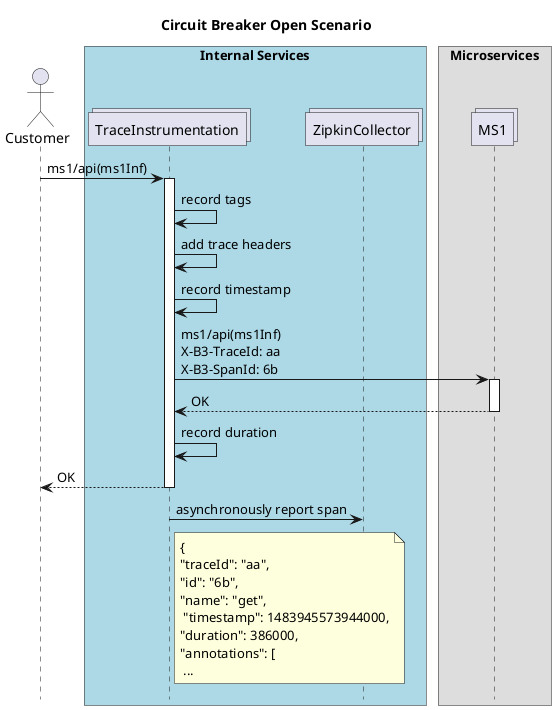@startuml CustomerRegistrationScenario
!pragma teoz true

title "Circuit Breaker Open Scenario"

hide footbox
actor Customer


box "Internal Services" #LightBlue
collections TraceInstrumentation
collections ZipkinCollector
end box

box "Microservices"
collections MS1
end box

Customer -> TraceInstrumentation ++ : ms1/api(ms1Inf)
TraceInstrumentation -> TraceInstrumentation : record tags
TraceInstrumentation -> TraceInstrumentation : add trace headers
TraceInstrumentation -> TraceInstrumentation : record timestamp
TraceInstrumentation -> MS1 ++ : ms1/api(ms1Inf) \nX-B3-TraceId: aa \nX-B3-SpanId: 6b 
return OK
TraceInstrumentation -> TraceInstrumentation : record duration
return OK
TraceInstrumentation -> ZipkinCollector : asynchronously report span
note right TraceInstrumentation: {\n"traceId": "aa", \n"id": "6b",\n"name": "get", \n "timestamp": 1483945573944000,\n"duration": 386000, \n"annotations": [  \n ...



@enduml